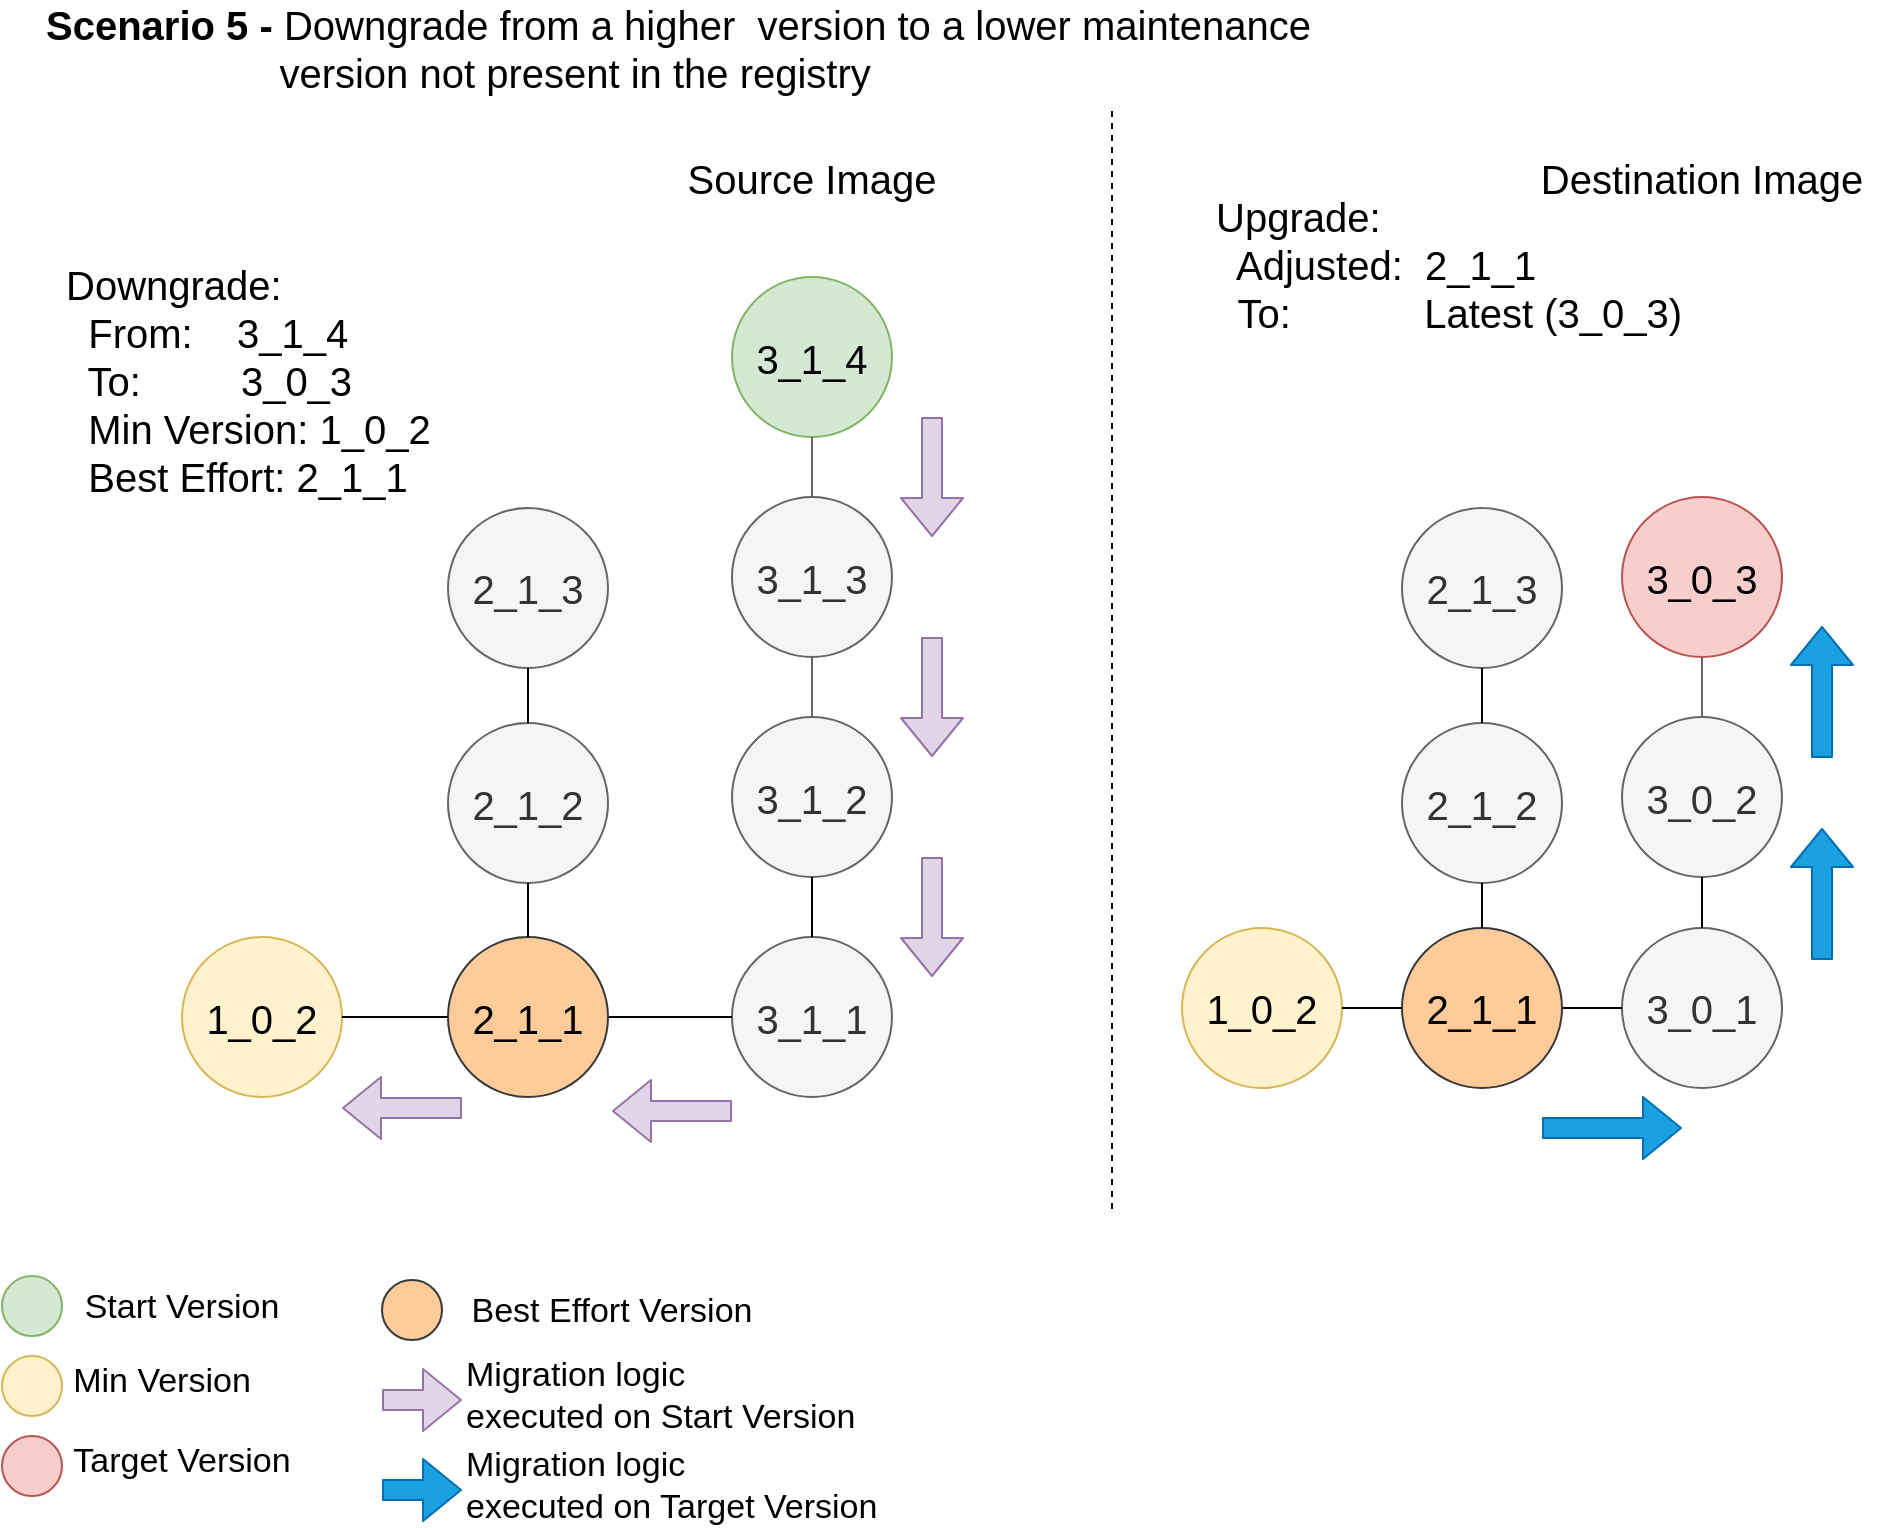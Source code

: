 <mxfile pages="1" version="11.2.5" type="device"><diagram id="9E1KUm-vGZgVrJ2iB9Vl" name="Page-1"><mxGraphModel dx="1086" dy="767" grid="1" gridSize="10" guides="1" tooltips="1" connect="1" arrows="1" fold="1" page="1" pageScale="1" pageWidth="1100" pageHeight="850" math="0" shadow="0"><root><mxCell id="0"/><mxCell id="1" parent="0"/><mxCell id="Z88FInItlsHQhRWIjukK-1" value="&lt;font style=&quot;font-size: 20px&quot;&gt;1_0_2&lt;/font&gt;" style="ellipse;whiteSpace=wrap;html=1;aspect=fixed;shadow=0;fillColor=#fff2cc;strokeColor=#d6b656;" parent="1" vertex="1"><mxGeometry x="130" y="514.5" width="80" height="80" as="geometry"/></mxCell><mxCell id="Z88FInItlsHQhRWIjukK-3" value="&lt;font style=&quot;font-size: 20px&quot;&gt;3_1_1&lt;/font&gt;" style="ellipse;whiteSpace=wrap;html=1;aspect=fixed;shadow=0;fillColor=#f5f5f5;strokeColor=#666666;fontColor=#333333;" parent="1" vertex="1"><mxGeometry x="405" y="514.5" width="80" height="80" as="geometry"/></mxCell><mxCell id="Z88FInItlsHQhRWIjukK-10" value="&lt;font style=&quot;font-size: 20px&quot;&gt;3_1_2&lt;/font&gt;" style="ellipse;whiteSpace=wrap;html=1;aspect=fixed;shadow=0;fillColor=#f5f5f5;strokeColor=#666666;fontColor=#333333;" parent="1" vertex="1"><mxGeometry x="405" y="404.5" width="80" height="80" as="geometry"/></mxCell><mxCell id="Z88FInItlsHQhRWIjukK-11" value="&lt;font style=&quot;font-size: 20px&quot;&gt;3_1_3&lt;/font&gt;" style="ellipse;whiteSpace=wrap;html=1;aspect=fixed;shadow=0;fillColor=#f5f5f5;strokeColor=#666666;fontColor=#333333;" parent="1" vertex="1"><mxGeometry x="405" y="294.5" width="80" height="80" as="geometry"/></mxCell><mxCell id="Z88FInItlsHQhRWIjukK-12" value="&lt;font style=&quot;font-size: 20px&quot;&gt;3_1_4&lt;/font&gt;" style="ellipse;whiteSpace=wrap;html=1;aspect=fixed;shadow=0;fillColor=#d5e8d4;strokeColor=#82b366;" parent="1" vertex="1"><mxGeometry x="405" y="184.5" width="80" height="80" as="geometry"/></mxCell><mxCell id="Z88FInItlsHQhRWIjukK-17" value="" style="endArrow=none;html=1;exitX=1;exitY=0.5;exitDx=0;exitDy=0;" parent="1" source="_y8AkfmS0SeXPUdcSUgY-3" target="Z88FInItlsHQhRWIjukK-3" edge="1"><mxGeometry width="50" height="50" relative="1" as="geometry"><mxPoint x="330" y="553" as="sourcePoint"/><mxPoint x="275.0" y="554.5" as="targetPoint"/></mxGeometry></mxCell><mxCell id="Z88FInItlsHQhRWIjukK-25" value="" style="endArrow=none;html=1;entryX=0.5;entryY=0;entryDx=0;entryDy=0;exitX=0.5;exitY=1;exitDx=0;exitDy=0;fillColor=#f5f5f5;strokeColor=#666666;" parent="1" source="Z88FInItlsHQhRWIjukK-12" target="Z88FInItlsHQhRWIjukK-11" edge="1"><mxGeometry width="50" height="50" relative="1" as="geometry"><mxPoint x="535" y="284.5" as="sourcePoint"/><mxPoint x="585" y="284.5" as="targetPoint"/></mxGeometry></mxCell><mxCell id="Z88FInItlsHQhRWIjukK-26" value="" style="endArrow=none;html=1;entryX=0.5;entryY=0;entryDx=0;entryDy=0;exitX=0.5;exitY=1;exitDx=0;exitDy=0;fillColor=#f5f5f5;strokeColor=#666666;" parent="1" source="Z88FInItlsHQhRWIjukK-11" target="Z88FInItlsHQhRWIjukK-10" edge="1"><mxGeometry width="50" height="50" relative="1" as="geometry"><mxPoint x="315" y="644.5" as="sourcePoint"/><mxPoint x="365" y="644.5" as="targetPoint"/></mxGeometry></mxCell><mxCell id="Z88FInItlsHQhRWIjukK-27" value="" style="endArrow=none;html=1;entryX=0.5;entryY=0;entryDx=0;entryDy=0;exitX=0.5;exitY=1;exitDx=0;exitDy=0;" parent="1" source="Z88FInItlsHQhRWIjukK-10" target="Z88FInItlsHQhRWIjukK-3" edge="1"><mxGeometry width="50" height="50" relative="1" as="geometry"><mxPoint x="325" y="654.5" as="sourcePoint"/><mxPoint x="375" y="654.5" as="targetPoint"/></mxGeometry></mxCell><mxCell id="Z88FInItlsHQhRWIjukK-32" value="" style="shape=flexArrow;endArrow=classic;html=1;fillColor=#e1d5e7;strokeColor=#9673a6;" parent="1" edge="1"><mxGeometry width="50" height="50" relative="1" as="geometry"><mxPoint x="505" y="254.5" as="sourcePoint"/><mxPoint x="505" y="314.5" as="targetPoint"/></mxGeometry></mxCell><mxCell id="Z88FInItlsHQhRWIjukK-38" value="&lt;font style=&quot;font-size: 20px&quot;&gt;Downgrade:&lt;br&gt;&amp;nbsp; From:&amp;nbsp; &amp;nbsp; 3_1_4&lt;br&gt;&amp;nbsp; To:&amp;nbsp; &amp;nbsp; &amp;nbsp; &amp;nbsp; &amp;nbsp;3_0_3&lt;br&gt;&amp;nbsp; Min Version: 1_0_2&lt;br&gt;&amp;nbsp; Best Effort: 2_1_1&lt;br&gt;&lt;/font&gt;" style="text;html=1;strokeColor=none;fillColor=none;align=left;verticalAlign=middle;whiteSpace=wrap;rounded=0;shadow=0;" parent="1" vertex="1"><mxGeometry x="70" y="180" width="200" height="111" as="geometry"/></mxCell><mxCell id="Z88FInItlsHQhRWIjukK-40" value="" style="shape=flexArrow;endArrow=classic;html=1;fillColor=#e1d5e7;strokeColor=#9673a6;" parent="1" edge="1"><mxGeometry width="50" height="50" relative="1" as="geometry"><mxPoint x="505" y="364.5" as="sourcePoint"/><mxPoint x="505" y="424.5" as="targetPoint"/></mxGeometry></mxCell><mxCell id="Z88FInItlsHQhRWIjukK-41" value="" style="shape=flexArrow;endArrow=classic;html=1;fillColor=#e1d5e7;strokeColor=#9673a6;" parent="1" edge="1"><mxGeometry width="50" height="50" relative="1" as="geometry"><mxPoint x="505" y="474.5" as="sourcePoint"/><mxPoint x="505" y="534.5" as="targetPoint"/></mxGeometry></mxCell><mxCell id="nQ3EJKVobmjsmFLbN_a_-1" value="" style="endArrow=none;dashed=1;html=1;" parent="1" edge="1"><mxGeometry width="50" height="50" relative="1" as="geometry"><mxPoint x="595" y="650.5" as="sourcePoint"/><mxPoint x="595" y="98.5" as="targetPoint"/></mxGeometry></mxCell><mxCell id="nQ3EJKVobmjsmFLbN_a_-2" value="&lt;font style=&quot;font-size: 20px&quot;&gt;1_0_2&lt;/font&gt;" style="ellipse;whiteSpace=wrap;html=1;aspect=fixed;shadow=0;fillColor=#fff2cc;strokeColor=#d6b656;" parent="1" vertex="1"><mxGeometry x="630" y="510" width="80" height="80" as="geometry"/></mxCell><mxCell id="nQ3EJKVobmjsmFLbN_a_-3" value="&lt;font style=&quot;font-size: 20px&quot;&gt;3_0_1&lt;/font&gt;" style="ellipse;whiteSpace=wrap;html=1;aspect=fixed;shadow=0;fillColor=#f5f5f5;strokeColor=#666666;fontColor=#333333;" parent="1" vertex="1"><mxGeometry x="850" y="510" width="80" height="80" as="geometry"/></mxCell><mxCell id="nQ3EJKVobmjsmFLbN_a_-5" value="&lt;font style=&quot;font-size: 20px&quot;&gt;3_0_2&lt;/font&gt;" style="ellipse;whiteSpace=wrap;html=1;aspect=fixed;shadow=0;fillColor=#f5f5f5;strokeColor=#666666;fontColor=#333333;" parent="1" vertex="1"><mxGeometry x="850" y="404.5" width="80" height="80" as="geometry"/></mxCell><mxCell id="nQ3EJKVobmjsmFLbN_a_-6" value="&lt;font style=&quot;font-size: 20px&quot;&gt;3_0_3&lt;/font&gt;" style="ellipse;whiteSpace=wrap;html=1;aspect=fixed;shadow=0;fillColor=#f8cecc;strokeColor=#b85450;" parent="1" vertex="1"><mxGeometry x="850" y="294.5" width="80" height="80" as="geometry"/></mxCell><mxCell id="nQ3EJKVobmjsmFLbN_a_-10" value="" style="endArrow=none;html=1;entryX=0;entryY=0.5;entryDx=0;entryDy=0;exitX=1;exitY=0.5;exitDx=0;exitDy=0;" parent="1" source="_y8AkfmS0SeXPUdcSUgY-5" target="nQ3EJKVobmjsmFLbN_a_-3" edge="1"><mxGeometry width="50" height="50" relative="1" as="geometry"><mxPoint x="790" y="570" as="sourcePoint"/><mxPoint x="740" y="614.5" as="targetPoint"/></mxGeometry></mxCell><mxCell id="nQ3EJKVobmjsmFLbN_a_-12" value="" style="endArrow=none;html=1;entryX=0.5;entryY=0;entryDx=0;entryDy=0;exitX=0.5;exitY=1;exitDx=0;exitDy=0;" parent="1" source="nQ3EJKVobmjsmFLbN_a_-5" target="nQ3EJKVobmjsmFLbN_a_-3" edge="1"><mxGeometry width="50" height="50" relative="1" as="geometry"><mxPoint x="890" y="494.5" as="sourcePoint"/><mxPoint x="940" y="494.5" as="targetPoint"/></mxGeometry></mxCell><mxCell id="nQ3EJKVobmjsmFLbN_a_-13" value="" style="endArrow=none;html=1;entryX=0.5;entryY=1;entryDx=0;entryDy=0;exitX=0.5;exitY=0;exitDx=0;exitDy=0;fillColor=#f5f5f5;strokeColor=#666666;" parent="1" source="nQ3EJKVobmjsmFLbN_a_-5" target="nQ3EJKVobmjsmFLbN_a_-6" edge="1"><mxGeometry width="50" height="50" relative="1" as="geometry"><mxPoint x="750" y="424.5" as="sourcePoint"/><mxPoint x="800" y="424.5" as="targetPoint"/></mxGeometry></mxCell><mxCell id="nQ3EJKVobmjsmFLbN_a_-18" value="&lt;font style=&quot;font-size: 20px&quot;&gt;Upgrade:&lt;br&gt;&amp;nbsp; Adjusted:&amp;nbsp; 2_1_1&lt;br&gt;&amp;nbsp; To:&amp;nbsp; &amp;nbsp; &amp;nbsp; &amp;nbsp; &amp;nbsp; &amp;nbsp; Latest (3_0_3)&lt;br&gt;&amp;nbsp; &amp;nbsp;&lt;br&gt;&lt;/font&gt;" style="text;html=1;strokeColor=none;fillColor=none;align=left;verticalAlign=middle;whiteSpace=wrap;rounded=0;shadow=0;" parent="1" vertex="1"><mxGeometry x="645" y="144.5" width="250" height="90" as="geometry"/></mxCell><mxCell id="nQ3EJKVobmjsmFLbN_a_-21" value="&lt;font style=&quot;font-size: 20px&quot;&gt;Source Image&lt;/font&gt;" style="text;html=1;strokeColor=none;fillColor=none;align=center;verticalAlign=middle;whiteSpace=wrap;rounded=0;" parent="1" vertex="1"><mxGeometry x="355" y="124.5" width="180" height="20" as="geometry"/></mxCell><mxCell id="nQ3EJKVobmjsmFLbN_a_-24" value="&lt;font style=&quot;font-size: 20px&quot;&gt;Destination Image&lt;/font&gt;" style="text;html=1;strokeColor=none;fillColor=none;align=center;verticalAlign=middle;whiteSpace=wrap;rounded=0;" parent="1" vertex="1"><mxGeometry x="800" y="124.5" width="180" height="20" as="geometry"/></mxCell><mxCell id="nQ3EJKVobmjsmFLbN_a_-27" value="" style="shape=flexArrow;endArrow=classic;html=1;fillColor=#1ba1e2;strokeColor=#006EAF;" parent="1" edge="1"><mxGeometry width="50" height="50" relative="1" as="geometry"><mxPoint x="950" y="526" as="sourcePoint"/><mxPoint x="950" y="460" as="targetPoint"/></mxGeometry></mxCell><mxCell id="nQ3EJKVobmjsmFLbN_a_-28" value="" style="shape=flexArrow;endArrow=classic;html=1;fillColor=#1ba1e2;strokeColor=#006EAF;" parent="1" edge="1"><mxGeometry width="50" height="50" relative="1" as="geometry"><mxPoint x="950" y="425" as="sourcePoint"/><mxPoint x="950" y="359" as="targetPoint"/></mxGeometry></mxCell><mxCell id="vxwoFk54VbrX-TVy_X-_-1" value="" style="shape=flexArrow;endArrow=classic;html=1;fillColor=#e1d5e7;strokeColor=#9673a6;" parent="1" edge="1"><mxGeometry width="50" height="50" relative="1" as="geometry"><mxPoint x="405" y="601.5" as="sourcePoint"/><mxPoint x="345" y="601.5" as="targetPoint"/></mxGeometry></mxCell><mxCell id="f2lQbcJlYjvjpAZSG_wY-1" value="" style="ellipse;whiteSpace=wrap;html=1;aspect=fixed;fillColor=#d5e8d4;strokeColor=#82b366;" parent="1" vertex="1"><mxGeometry x="40" y="684" width="30" height="30" as="geometry"/></mxCell><mxCell id="f2lQbcJlYjvjpAZSG_wY-2" value="Start Version" style="text;html=1;strokeColor=none;fillColor=none;align=center;verticalAlign=middle;whiteSpace=wrap;rounded=0;fontSize=17;" parent="1" vertex="1"><mxGeometry x="80" y="682" width="100" height="35" as="geometry"/></mxCell><mxCell id="f2lQbcJlYjvjpAZSG_wY-3" value="" style="ellipse;whiteSpace=wrap;html=1;aspect=fixed;fillColor=#fff2cc;strokeColor=#d6b656;" parent="1" vertex="1"><mxGeometry x="40" y="724" width="30" height="30" as="geometry"/></mxCell><mxCell id="f2lQbcJlYjvjpAZSG_wY-4" value="Min Version" style="text;html=1;strokeColor=none;fillColor=none;align=center;verticalAlign=middle;whiteSpace=wrap;rounded=0;fontSize=17;" parent="1" vertex="1"><mxGeometry x="70" y="719" width="100" height="35" as="geometry"/></mxCell><mxCell id="f2lQbcJlYjvjpAZSG_wY-5" value="" style="ellipse;whiteSpace=wrap;html=1;aspect=fixed;fillColor=#f8cecc;strokeColor=#b85450;" parent="1" vertex="1"><mxGeometry x="40" y="764" width="30" height="30" as="geometry"/></mxCell><mxCell id="f2lQbcJlYjvjpAZSG_wY-6" value="Target Version" style="text;html=1;strokeColor=none;fillColor=none;align=center;verticalAlign=middle;whiteSpace=wrap;rounded=0;fontSize=17;" parent="1" vertex="1"><mxGeometry x="70" y="759" width="120" height="35" as="geometry"/></mxCell><mxCell id="f2lQbcJlYjvjpAZSG_wY-7" value="" style="shape=flexArrow;endArrow=classic;html=1;fillColor=#e1d5e7;strokeColor=#9673a6;" parent="1" edge="1"><mxGeometry width="50" height="50" relative="1" as="geometry"><mxPoint x="230" y="746" as="sourcePoint"/><mxPoint x="270" y="746" as="targetPoint"/></mxGeometry></mxCell><mxCell id="f2lQbcJlYjvjpAZSG_wY-8" value="Migration logic &lt;br&gt;executed on Start Version" style="text;html=1;strokeColor=none;fillColor=none;align=left;verticalAlign=middle;whiteSpace=wrap;rounded=0;fontSize=17;" parent="1" vertex="1"><mxGeometry x="270" y="726" width="310" height="35" as="geometry"/></mxCell><mxCell id="f2lQbcJlYjvjpAZSG_wY-9" value="" style="shape=flexArrow;endArrow=classic;html=1;fillColor=#1ba1e2;strokeColor=#006EAF;" parent="1" edge="1"><mxGeometry width="50" height="50" relative="1" as="geometry"><mxPoint x="230" y="791" as="sourcePoint"/><mxPoint x="270" y="791" as="targetPoint"/></mxGeometry></mxCell><mxCell id="f2lQbcJlYjvjpAZSG_wY-10" value="Migration logic &lt;br&gt;executed on Target Version" style="text;html=1;strokeColor=none;fillColor=none;align=left;verticalAlign=middle;whiteSpace=wrap;rounded=0;fontSize=17;" parent="1" vertex="1"><mxGeometry x="270" y="771" width="310" height="35" as="geometry"/></mxCell><mxCell id="_y8AkfmS0SeXPUdcSUgY-2" value="&lt;font style=&quot;font-size: 20px&quot;&gt;&lt;b&gt;Scenario 5 - &lt;/b&gt;Downgrade from a higher&amp;nbsp; version to a lower maintenance&amp;nbsp; &amp;nbsp; &amp;nbsp; &amp;nbsp; &amp;nbsp; &amp;nbsp; &amp;nbsp; &amp;nbsp; &amp;nbsp; &amp;nbsp; &amp;nbsp; &amp;nbsp; &amp;nbsp; &amp;nbsp;version not present in the registry&lt;/font&gt;" style="text;html=1;strokeColor=none;fillColor=none;align=left;verticalAlign=middle;whiteSpace=wrap;rounded=0;" parent="1" vertex="1"><mxGeometry x="60" y="60" width="670" height="20" as="geometry"/></mxCell><mxCell id="_y8AkfmS0SeXPUdcSUgY-3" value="&lt;font style=&quot;font-size: 20px&quot;&gt;2_1_1&lt;/font&gt;" style="ellipse;whiteSpace=wrap;html=1;aspect=fixed;shadow=0;fillColor=#ffcc99;strokeColor=#36393d;" parent="1" vertex="1"><mxGeometry x="263" y="514.5" width="80" height="80" as="geometry"/></mxCell><mxCell id="_y8AkfmS0SeXPUdcSUgY-4" value="" style="endArrow=none;html=1;exitX=1;exitY=0.5;exitDx=0;exitDy=0;endFill=0;" parent="1" source="Z88FInItlsHQhRWIjukK-1" target="_y8AkfmS0SeXPUdcSUgY-3" edge="1"><mxGeometry width="50" height="50" relative="1" as="geometry"><mxPoint x="40" y="880" as="sourcePoint"/><mxPoint x="90" y="830" as="targetPoint"/></mxGeometry></mxCell><mxCell id="_y8AkfmS0SeXPUdcSUgY-5" value="&lt;font style=&quot;font-size: 20px&quot;&gt;2_1_1&lt;/font&gt;" style="ellipse;whiteSpace=wrap;html=1;aspect=fixed;shadow=0;fillColor=#ffcc99;strokeColor=#36393d;" parent="1" vertex="1"><mxGeometry x="740" y="510" width="80" height="80" as="geometry"/></mxCell><mxCell id="_y8AkfmS0SeXPUdcSUgY-6" value="" style="endArrow=none;html=1;entryX=1;entryY=0.5;entryDx=0;entryDy=0;exitX=0;exitY=0.5;exitDx=0;exitDy=0;" parent="1" source="_y8AkfmS0SeXPUdcSUgY-5" target="nQ3EJKVobmjsmFLbN_a_-2" edge="1"><mxGeometry width="50" height="50" relative="1" as="geometry"><mxPoint x="40" y="880" as="sourcePoint"/><mxPoint x="90" y="830" as="targetPoint"/></mxGeometry></mxCell><mxCell id="_y8AkfmS0SeXPUdcSUgY-7" value="" style="shape=flexArrow;endArrow=classic;html=1;fillColor=#1ba1e2;strokeColor=#006EAF;" parent="1" edge="1"><mxGeometry width="50" height="50" relative="1" as="geometry"><mxPoint x="810" y="610" as="sourcePoint"/><mxPoint x="880" y="610" as="targetPoint"/></mxGeometry></mxCell><mxCell id="_y8AkfmS0SeXPUdcSUgY-8" value="" style="shape=flexArrow;endArrow=classic;html=1;fillColor=#e1d5e7;strokeColor=#9673a6;" parent="1" edge="1"><mxGeometry width="50" height="50" relative="1" as="geometry"><mxPoint x="270" y="600" as="sourcePoint"/><mxPoint x="210" y="600" as="targetPoint"/></mxGeometry></mxCell><mxCell id="NDy4h4xFK8BIJw1gBcAO-2" value="" style="ellipse;whiteSpace=wrap;html=1;aspect=fixed;fillColor=#ffcc99;strokeColor=#36393d;" parent="1" vertex="1"><mxGeometry x="230" y="686" width="30" height="30" as="geometry"/></mxCell><mxCell id="NDy4h4xFK8BIJw1gBcAO-3" value="Best Effort Version" style="text;html=1;strokeColor=none;fillColor=none;align=center;verticalAlign=middle;whiteSpace=wrap;rounded=0;fontSize=17;" parent="1" vertex="1"><mxGeometry x="270" y="684" width="150" height="35" as="geometry"/></mxCell><mxCell id="78T3uu0vyCMCuPORQWrE-1" value="&lt;font style=&quot;font-size: 20px&quot;&gt;2_1_2&lt;/font&gt;" style="ellipse;whiteSpace=wrap;html=1;aspect=fixed;shadow=0;fillColor=#f5f5f5;strokeColor=#666666;fontColor=#333333;" parent="1" vertex="1"><mxGeometry x="263" y="407.5" width="80" height="80" as="geometry"/></mxCell><mxCell id="78T3uu0vyCMCuPORQWrE-2" value="&lt;font style=&quot;font-size: 20px&quot;&gt;2_1_3&lt;/font&gt;" style="ellipse;whiteSpace=wrap;html=1;aspect=fixed;shadow=0;fillColor=#f5f5f5;strokeColor=#666666;fontColor=#333333;" parent="1" vertex="1"><mxGeometry x="263" y="300" width="80" height="80" as="geometry"/></mxCell><mxCell id="78T3uu0vyCMCuPORQWrE-5" value="" style="endArrow=none;html=1;entryX=0.5;entryY=1;entryDx=0;entryDy=0;exitX=0.5;exitY=0;exitDx=0;exitDy=0;" parent="1" source="_y8AkfmS0SeXPUdcSUgY-3" target="78T3uu0vyCMCuPORQWrE-1" edge="1"><mxGeometry width="50" height="50" relative="1" as="geometry"><mxPoint x="40" y="880" as="sourcePoint"/><mxPoint x="90" y="830" as="targetPoint"/></mxGeometry></mxCell><mxCell id="78T3uu0vyCMCuPORQWrE-6" value="" style="endArrow=none;html=1;entryX=0.5;entryY=1;entryDx=0;entryDy=0;exitX=0.5;exitY=0;exitDx=0;exitDy=0;" parent="1" source="78T3uu0vyCMCuPORQWrE-1" target="78T3uu0vyCMCuPORQWrE-2" edge="1"><mxGeometry width="50" height="50" relative="1" as="geometry"><mxPoint x="40" y="880" as="sourcePoint"/><mxPoint x="90" y="830" as="targetPoint"/></mxGeometry></mxCell><mxCell id="78T3uu0vyCMCuPORQWrE-8" value="&lt;font style=&quot;font-size: 20px&quot;&gt;2_1_2&lt;/font&gt;" style="ellipse;whiteSpace=wrap;html=1;aspect=fixed;shadow=0;fillColor=#f5f5f5;strokeColor=#666666;fontColor=#333333;" parent="1" vertex="1"><mxGeometry x="740" y="407.5" width="80" height="80" as="geometry"/></mxCell><mxCell id="78T3uu0vyCMCuPORQWrE-9" value="&lt;font style=&quot;font-size: 20px&quot;&gt;2_1_3&lt;/font&gt;" style="ellipse;whiteSpace=wrap;html=1;aspect=fixed;shadow=0;fillColor=#f5f5f5;strokeColor=#666666;fontColor=#333333;" parent="1" vertex="1"><mxGeometry x="740" y="300" width="80" height="80" as="geometry"/></mxCell><mxCell id="78T3uu0vyCMCuPORQWrE-10" value="" style="endArrow=none;html=1;entryX=0.5;entryY=1;entryDx=0;entryDy=0;exitX=0.5;exitY=0;exitDx=0;exitDy=0;" parent="1" source="78T3uu0vyCMCuPORQWrE-8" target="78T3uu0vyCMCuPORQWrE-9" edge="1"><mxGeometry width="50" height="50" relative="1" as="geometry"><mxPoint x="40" y="880" as="sourcePoint"/><mxPoint x="90" y="830" as="targetPoint"/></mxGeometry></mxCell><mxCell id="78T3uu0vyCMCuPORQWrE-11" value="" style="endArrow=none;html=1;entryX=0.5;entryY=1;entryDx=0;entryDy=0;exitX=0.5;exitY=0;exitDx=0;exitDy=0;" parent="1" source="_y8AkfmS0SeXPUdcSUgY-5" target="78T3uu0vyCMCuPORQWrE-8" edge="1"><mxGeometry width="50" height="50" relative="1" as="geometry"><mxPoint x="40" y="880" as="sourcePoint"/><mxPoint x="90" y="830" as="targetPoint"/></mxGeometry></mxCell></root></mxGraphModel></diagram></mxfile>